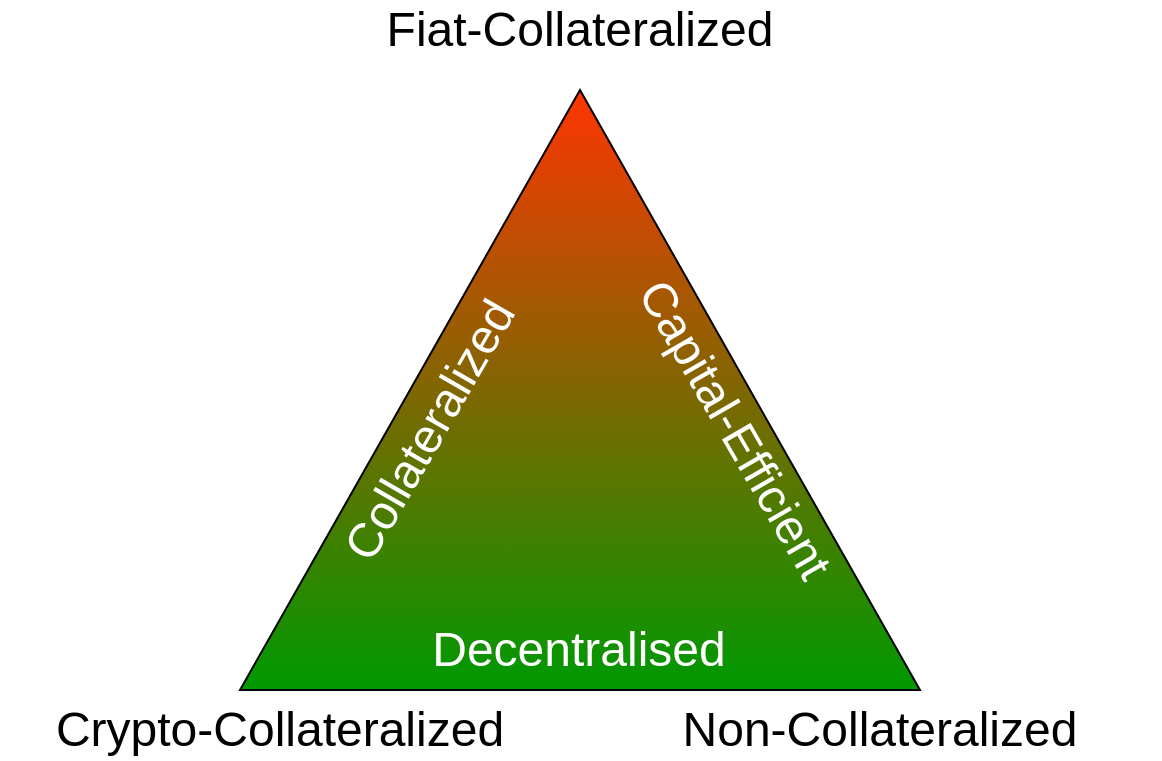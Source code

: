 <mxfile version="12.3.7" type="google" pages="1"><diagram id="0i_UUgxSOsJb8jptdh3N" name="Page-1"><mxGraphModel dx="1422" dy="727" grid="1" gridSize="10" guides="1" tooltips="1" connect="1" arrows="1" fold="1" page="1" pageScale="1" pageWidth="850" pageHeight="1100" math="0" shadow="0"><root><mxCell id="0"/><mxCell id="1" parent="0"/><mxCell id="MhJAn5g0ekdJktpgaUJ7-1" value="" style="triangle;whiteSpace=wrap;html=1;rotation=-90;gradientColor=#FF3503;gradientDirection=east;fillColor=#009900;shadow=0;comic=0;rounded=0;" vertex="1" parent="1"><mxGeometry x="275" y="190" width="300" height="340" as="geometry"/></mxCell><mxCell id="MhJAn5g0ekdJktpgaUJ7-3" value="&lt;font style=&quot;font-size: 24px&quot;&gt;Crypto-Collateralized&lt;/font&gt;" style="text;html=1;strokeColor=none;fillColor=none;align=center;verticalAlign=middle;whiteSpace=wrap;rounded=0;" vertex="1" parent="1"><mxGeometry x="135" y="520" width="280" height="20" as="geometry"/></mxCell><mxCell id="MhJAn5g0ekdJktpgaUJ7-4" value="&lt;font style=&quot;font-size: 24px&quot;&gt;Fiat-Collateralized&lt;/font&gt;" style="text;html=1;strokeColor=none;fillColor=none;align=center;verticalAlign=middle;whiteSpace=wrap;rounded=0;" vertex="1" parent="1"><mxGeometry x="285" y="170" width="280" height="20" as="geometry"/></mxCell><mxCell id="MhJAn5g0ekdJktpgaUJ7-5" value="&lt;font style=&quot;font-size: 24px&quot;&gt;Non-Collateralized&lt;/font&gt;" style="text;html=1;strokeColor=none;fillColor=none;align=center;verticalAlign=middle;whiteSpace=wrap;rounded=0;" vertex="1" parent="1"><mxGeometry x="435" y="520" width="280" height="20" as="geometry"/></mxCell><mxCell id="MhJAn5g0ekdJktpgaUJ7-7" value="&lt;span style=&quot;font-size: 24px ; white-space: normal&quot;&gt;Collateralized&lt;/span&gt;" style="text;html=1;align=center;verticalAlign=middle;whiteSpace=wrap;rounded=0;rotation=-60;fontColor=#FFFFFF;" vertex="1" parent="1"><mxGeometry x="330" y="370" width="40" height="20" as="geometry"/></mxCell><mxCell id="MhJAn5g0ekdJktpgaUJ7-9" value="&lt;span style=&quot;font-size: 24px ; white-space: normal&quot;&gt;Decentralised&lt;/span&gt;" style="text;html=1;align=center;verticalAlign=middle;whiteSpace=wrap;rounded=0;rotation=0;fontColor=#FFFFFF;" vertex="1" parent="1"><mxGeometry x="328" y="480" width="193" height="20" as="geometry"/></mxCell><mxCell id="MhJAn5g0ekdJktpgaUJ7-10" value="&lt;span style=&quot;font-size: 24px&quot;&gt;Capital-Efficient&lt;/span&gt;" style="text;html=1;align=center;verticalAlign=middle;whiteSpace=wrap;rounded=0;rotation=60;fontColor=#FFFFFF;" vertex="1" parent="1"><mxGeometry x="400" y="370" width="205" height="20" as="geometry"/></mxCell></root></mxGraphModel></diagram></mxfile>